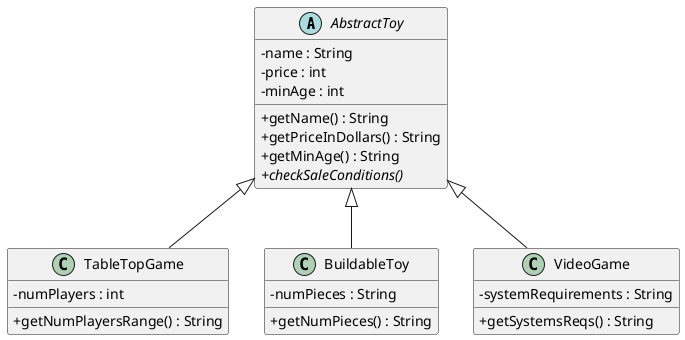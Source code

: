 @startuml
skinparam classAttributeIconSize 0
AbstractToy <|-- TableTopGame
AbstractToy <|-- BuildableToy
AbstractToy <|-- VideoGame

abstract class AbstractToy {
    - name : String
    - price : int
    - minAge : int
    + getName() : String
    + getPriceInDollars() : String
    + getMinAge() : String
    + {abstract} checkSaleConditions()
}
class VideoGame {
    - systemRequirements : String
    + getSystemsReqs() : String
}
class TableTopGame {
    - numPlayers : int
    + getNumPlayersRange() : String
}
class BuildableToy {
    - numPieces : String
    + getNumPieces() : String
}
@enduml